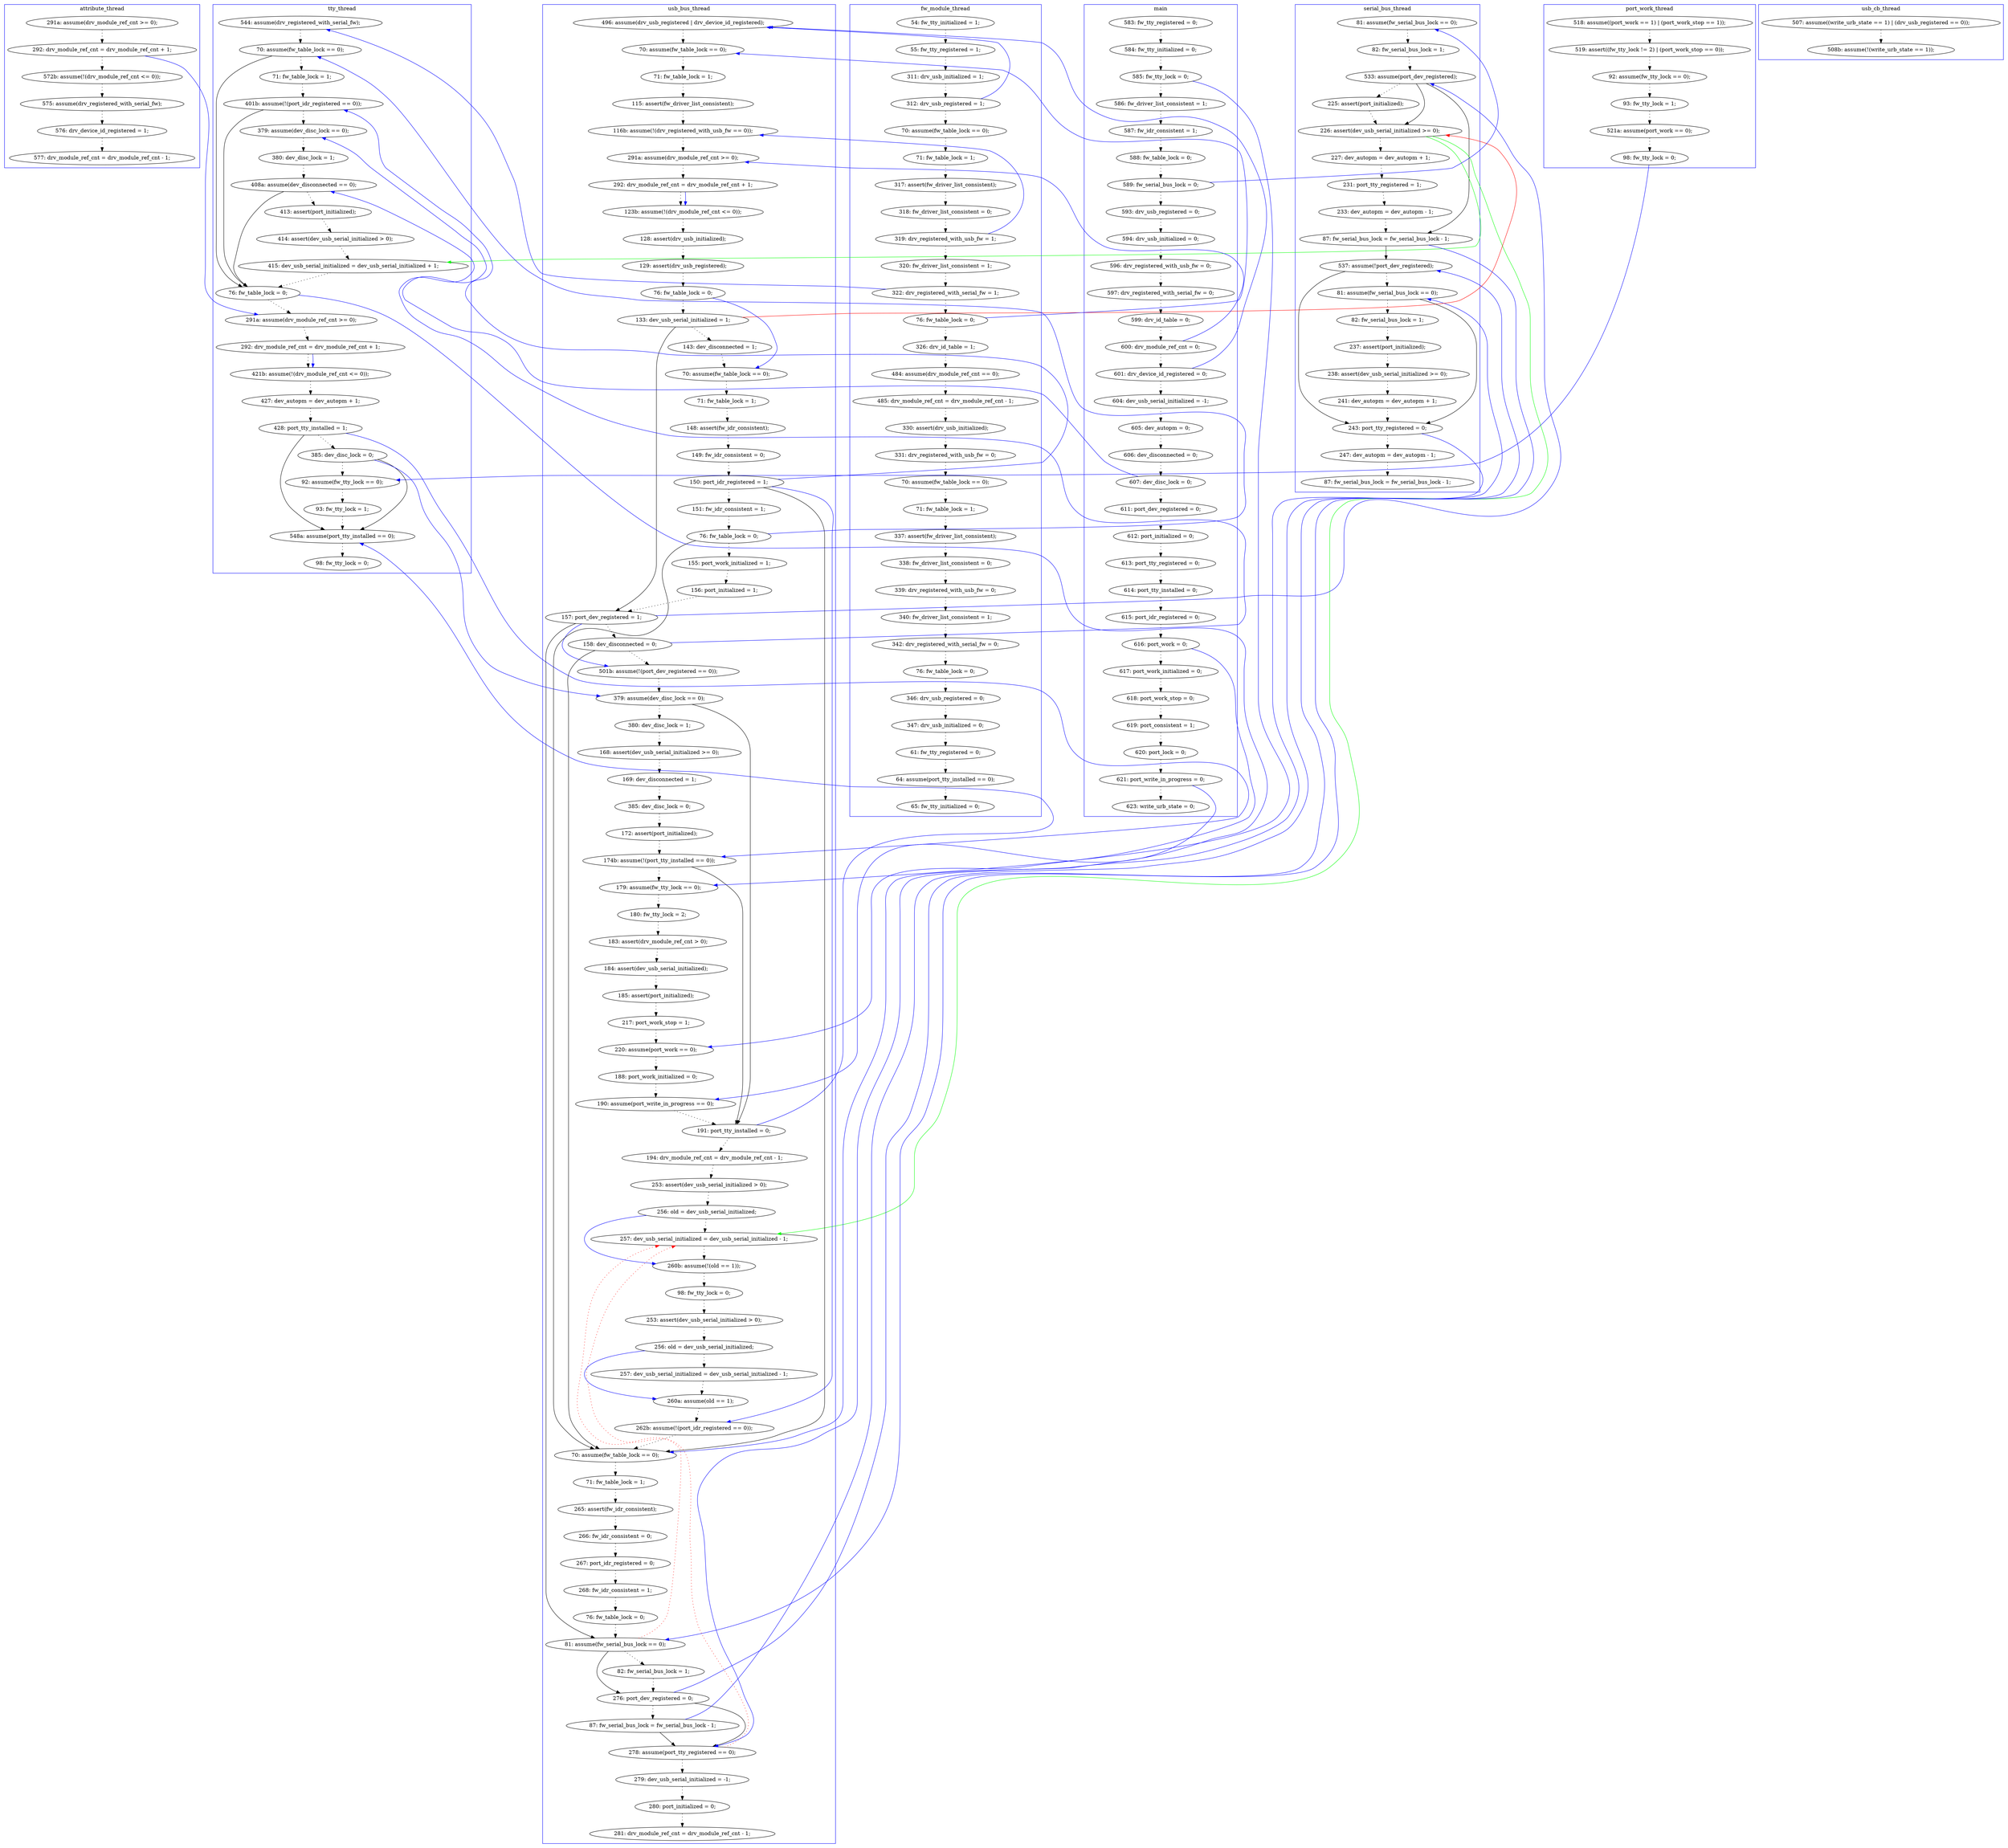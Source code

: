 digraph ProofObject {
	185 -> 356 [color = Black]
	192 -> 195 [style = dotted, color = black]
	78 -> 124 [style = dotted, color = black]
	332 -> 336 [style = dotted, color = black]
	81 -> 85 [style = dotted, color = black]
	196 -> 199 [style = dotted, color = black]
	131 -> 271 [color = Black]
	177 -> 178 [style = dotted, color = black]
	223 -> 226 [color = Blue, constraint = false]
	22 -> 23 [style = dotted, color = black]
	162 -> 166 [color = Blue, constraint = false]
	15 -> 16 [style = dotted, color = black]
	226 -> 230 [style = dotted, color = black]
	28 -> 29 [style = dotted, color = black]
	132 -> 145 [color = Black]
	2 -> 3 [style = dotted, color = black]
	46 -> 66 [style = dotted, color = black]
	276 -> 281 [style = dotted, color = black]
	204 -> 205 [style = dotted, color = black]
	236 -> 244 [style = dotted, color = black]
	145 -> 147 [style = dotted, color = black]
	98 -> 131 [color = Black]
	158 -> 166 [style = dotted, color = black]
	8 -> 9 [style = dotted, color = black]
	317 -> 339 [style = dotted, color = black]
	185 -> 204 [color = Blue, constraint = false]
	331 -> 332 [style = dotted, color = black]
	145 -> 153 [color = Green, constraint = false]
	235 -> 271 [color = Blue, constraint = false]
	16 -> 17 [style = dotted, color = black]
	5 -> 6 [style = dotted, color = black]
	153 -> 158 [style = dotted, color = black]
	190 -> 356 [color = Black]
	301 -> 318 [style = dotted, color = black]
	130 -> 138 [style = dotted, color = black]
	151 -> 153 [style = dotted, color = black]
	59 -> 60 [style = dotted, color = black]
	95 -> 109 [color = Blue, constraint = false]
	217 -> 218 [style = dotted, color = black]
	49 -> 52 [style = dotted, color = black]
	27 -> 28 [style = dotted, color = black]
	297 -> 301 [style = dotted, color = black]
	256 -> 258 [style = dotted, color = black]
	276 -> 306 [color = Black]
	312 -> 321 [style = dotted, color = black]
	321 -> 322 [style = dotted, color = black]
	122 -> 255 [color = Black]
	30 -> 216 [color = Blue, constraint = false]
	71 -> 74 [style = dotted, color = black]
	37 -> 38 [style = dotted, color = black]
	246 -> 247 [style = dotted, color = black]
	354 -> 355 [style = dotted, color = black]
	330 -> 331 [style = dotted, color = black]
	19 -> 138 [color = Blue, constraint = false]
	272 -> 276 [style = dotted, color = black]
	205 -> 206 [style = dotted, color = black]
	213 -> 215 [style = dotted, color = black]
	124 -> 125 [style = dotted, color = black]
	247 -> 250 [color = Blue, constraint = false]
	25 -> 213 [color = Blue, constraint = false]
	8 -> 93 [color = Blue, constraint = false]
	12 -> 13 [style = dotted, color = black]
	290 -> 294 [style = dotted, color = black]
	26 -> 27 [style = dotted, color = black]
	145 -> 224 [color = Green, constraint = false]
	180 -> 235 [style = dotted, color = black]
	202 -> 204 [style = dotted, color = black]
	343 -> 351 [style = dotted, color = black]
	54 -> 56 [style = dotted, color = black]
	161 -> 162 [style = dotted, color = black]
	64 -> 66 [color = Blue, constraint = false]
	176 -> 177 [style = dotted, color = black]
	326 -> 328 [style = dotted, color = black]
	191 -> 192 [style = dotted, color = black]
	6 -> 7 [style = dotted, color = black]
	281 -> 306 [color = Black]
	118 -> 311 [style = dotted, color = black]
	122 -> 126 [style = dotted, color = black]
	167 -> 171 [style = dotted, color = black]
	184 -> 185 [style = dotted, color = black]
	346 -> 356 [style = dotted, color = black]
	206 -> 207 [style = dotted, color = black]
	25 -> 26 [style = dotted, color = black]
	351 -> 354 [style = dotted, color = black]
	125 -> 130 [style = dotted, color = black]
	131 -> 132 [color = Blue, constraint = false]
	148 -> 151 [style = dotted, color = black]
	146 -> 148 [style = dotted, color = black]
	311 -> 312 [style = dotted, color = black]
	235 -> 278 [color = Black]
	132 -> 140 [style = dotted, color = black]
	356 -> 373 [style = dotted, color = black]
	287 -> 317 [style = dotted, color = black]
	278 -> 297 [color = Black]
	328 -> 329 [style = dotted, color = black]
	167 -> 171 [color = Blue, constraint = false]
	191 -> 217 [color = Black]
	248 -> 250 [style = dotted, color = black]
	56 -> 74 [color = Blue, constraint = false]
	258 -> 259 [style = dotted, color = black]
	131 -> 135 [style = dotted, color = black]
	289 -> 290 [style = dotted, color = black]
	341 -> 344 [style = dotted, color = black]
	115 -> 117 [style = dotted, color = black]
	216 -> 217 [style = dotted, color = black]
	244 -> 286 [style = dotted, color = black]
	122 -> 124 [color = Blue, constraint = false]
	138 -> 139 [style = dotted, color = black]
	18 -> 19 [style = dotted, color = black]
	139 -> 146 [style = dotted, color = black]
	89 -> 95 [style = dotted, color = black]
	98 -> 145 [color = Red, constraint = false]
	64 -> 118 [style = dotted, color = black]
	94 -> 132 [style = dotted, color = black]
	264 -> 271 [style = dotted, color = black]
	109 -> 110 [style = dotted, color = black]
	95 -> 98 [style = dotted, color = black]
	23 -> 24 [style = dotted, color = black]
	199 -> 202 [style = dotted, color = black]
	11 -> 12 [style = dotted, color = black]
	230 -> 246 [style = dotted, color = black]
	80 -> 81 [style = dotted, color = black]
	147 -> 172 [style = dotted, color = black]
	271 -> 224 [style = dotted, color = red, constraint = false]
	30 -> 31 [style = dotted, color = black]
	38 -> 42 [style = dotted, color = black]
	190 -> 345 [style = dotted, color = black]
	81 -> 85 [color = Blue, constraint = false]
	306 -> 224 [style = dotted, color = red, constraint = false]
	93 -> 94 [style = dotted, color = black]
	117 -> 255 [color = Black]
	325 -> 326 [style = dotted, color = black]
	215 -> 216 [style = dotted, color = black]
	29 -> 30 [style = dotted, color = black]
	60 -> 64 [style = dotted, color = black]
	135 -> 255 [color = Black]
	124 -> 158 [color = Black]
	20 -> 21 [style = dotted, color = black]
	295 -> 296 [style = dotted, color = black]
	204 -> 217 [color = Black]
	129 -> 131 [style = dotted, color = black]
	130 -> 158 [color = Black]
	223 -> 224 [style = dotted, color = black]
	306 -> 307 [style = dotted, color = black]
	146 -> 158 [color = Black]
	67 -> 71 [style = dotted, color = black]
	307 -> 308 [style = dotted, color = black]
	185 -> 190 [style = dotted, color = black]
	271 -> 272 [style = dotted, color = black]
	24 -> 25 [style = dotted, color = black]
	195 -> 196 [style = dotted, color = black]
	110 -> 114 [style = dotted, color = black]
	271 -> 276 [color = Black]
	218 -> 222 [style = dotted, color = black]
	171 -> 184 [style = dotted, color = black]
	336 -> 340 [style = dotted, color = black]
	140 -> 145 [style = dotted, color = black]
	261 -> 264 [style = dotted, color = black]
	119 -> 122 [style = dotted, color = black]
	260 -> 261 [style = dotted, color = black]
	114 -> 115 [style = dotted, color = black]
	255 -> 256 [style = dotted, color = black]
	74 -> 80 [style = dotted, color = black]
	329 -> 330 [style = dotted, color = black]
	7 -> 8 [style = dotted, color = black]
	4 -> 5 [style = dotted, color = black]
	308 -> 310 [style = dotted, color = black]
	56 -> 59 [style = dotted, color = black]
	3 -> 4 [style = dotted, color = black]
	296 -> 297 [style = dotted, color = black]
	126 -> 129 [style = dotted, color = black]
	98 -> 106 [style = dotted, color = black]
	52 -> 54 [style = dotted, color = black]
	135 -> 146 [color = Blue, constraint = false]
	14 -> 80 [color = Blue, constraint = false]
	224 -> 226 [style = dotted, color = black]
	281 -> 289 [color = Blue, constraint = false]
	250 -> 252 [style = dotted, color = black]
	154 -> 191 [style = dotted, color = black]
	259 -> 260 [style = dotted, color = black]
	14 -> 15 [style = dotted, color = black]
	178 -> 179 [style = dotted, color = black]
	339 -> 345 [color = Blue, constraint = false]
	117 -> 252 [color = Blue, constraint = false]
	212 -> 213 [style = dotted, color = black]
	247 -> 248 [style = dotted, color = black]
	297 -> 306 [color = Blue, constraint = false]
	190 -> 191 [color = Blue, constraint = false]
	209 -> 212 [style = dotted, color = black]
	276 -> 278 [color = Blue, constraint = false]
	162 -> 176 [style = dotted, color = black]
	19 -> 20 [style = dotted, color = black]
	4 -> 205 [color = Blue, constraint = false]
	278 -> 289 [style = dotted, color = black]
	172 -> 180 [style = dotted, color = black]
	88 -> 89 [style = dotted, color = black]
	207 -> 208 [style = dotted, color = black]
	85 -> 88 [style = dotted, color = black]
	66 -> 67 [style = dotted, color = black]
	15 -> 46 [color = Blue, constraint = false]
	43 -> 46 [color = Blue, constraint = false]
	345 -> 346 [style = dotted, color = black]
	294 -> 295 [style = dotted, color = black]
	135 -> 154 [style = dotted, color = black]
	13 -> 14 [style = dotted, color = black]
	43 -> 48 [style = dotted, color = black]
	17 -> 18 [style = dotted, color = black]
	289 -> 297 [color = Black]
	132 -> 235 [color = Black]
	106 -> 109 [style = dotted, color = black]
	286 -> 287 [style = dotted, color = black]
	60 -> 78 [color = Blue, constraint = false]
	340 -> 343 [style = dotted, color = black]
	252 -> 255 [style = dotted, color = black]
	158 -> 255 [color = Blue, constraint = false]
	42 -> 43 [style = dotted, color = black]
	208 -> 209 [style = dotted, color = black]
	117 -> 130 [color = Blue, constraint = false]
	10 -> 11 [style = dotted, color = black]
	322 -> 325 [style = dotted, color = black]
	131 -> 154 [color = Blue, constraint = false]
	21 -> 22 [style = dotted, color = black]
	166 -> 167 [style = dotted, color = black]
	217 -> 356 [color = Blue, constraint = false]
	117 -> 119 [style = dotted, color = black]
	9 -> 10 [style = dotted, color = black]
	222 -> 223 [style = dotted, color = black]
	48 -> 49 [style = dotted, color = black]
	subgraph cluster6 {
		label = usb_cb_thread
		color = blue
		341  [label = "507: assume((write_urb_state == 1) | (drv_usb_registered == 0));"]
		344  [label = "508b: assume(!(write_urb_state == 1));"]
	}
	subgraph cluster7 {
		label = port_work_thread
		color = blue
		244  [label = "519: assert((fw_tty_lock != 2) | (port_work_stop == 0));"]
		317  [label = "521a: assume(port_work == 0);"]
		236  [label = "518: assume((port_work == 1) | (port_work_stop == 1));"]
		287  [label = "93: fw_tty_lock = 1;"]
		339  [label = "98: fw_tty_lock = 0;"]
		286  [label = "92: assume(fw_tty_lock == 0);"]
	}
	subgraph cluster5 {
		label = attribute_thread
		color = blue
		179  [label = "577: drv_module_ref_cnt = drv_module_ref_cnt - 1;"]
		178  [label = "576: drv_device_id_registered = 1;"]
		162  [label = "292: drv_module_ref_cnt = drv_module_ref_cnt + 1;"]
		177  [label = "575: assume(drv_registered_with_serial_fw);"]
		176  [label = "572b: assume(!(drv_module_ref_cnt <= 0));"]
		161  [label = "291a: assume(drv_module_ref_cnt >= 0);"]
	}
	subgraph cluster0 {
		label = main
		color = blue
		13  [label = "599: drv_id_table = 0;"]
		14  [label = "600: drv_module_ref_cnt = 0;"]
		27  [label = "618: port_work_stop = 0;"]
		2  [label = "583: fw_tty_registered = 0;"]
		30  [label = "621: port_write_in_progress = 0;"]
		5  [label = "586: fw_driver_list_consistent = 1;"]
		7  [label = "588: fw_table_lock = 0;"]
		31  [label = "623: write_urb_state = 0;"]
		9  [label = "593: drv_usb_registered = 0;"]
		12  [label = "597: drv_registered_with_serial_fw = 0;"]
		15  [label = "601: drv_device_id_registered = 0;"]
		16  [label = "604: dev_usb_serial_initialized = -1;"]
		3  [label = "584: fw_tty_initialized = 0;"]
		20  [label = "611: port_dev_registered = 0;"]
		18  [label = "606: dev_disconnected = 0;"]
		10  [label = "594: drv_usb_initialized = 0;"]
		8  [label = "589: fw_serial_bus_lock = 0;"]
		11  [label = "596: drv_registered_with_usb_fw = 0;"]
		25  [label = "616: port_work = 0;"]
		24  [label = "615: port_idr_registered = 0;"]
		26  [label = "617: port_work_initialized = 0;"]
		21  [label = "612: port_initialized = 0;"]
		22  [label = "613: port_tty_registered = 0;"]
		19  [label = "607: dev_disc_lock = 0;"]
		28  [label = "619: port_consistent = 1;"]
		4  [label = "585: fw_tty_lock = 0;"]
		6  [label = "587: fw_idr_consistent = 1;"]
		17  [label = "605: dev_autopm = 0;"]
		29  [label = "620: port_lock = 0;"]
		23  [label = "614: port_tty_installed = 0;"]
	}
	subgraph cluster1 {
		label = fw_module_thread
		color = blue
		43  [label = "312: drv_usb_registered = 1;"]
		118  [label = "326: drv_id_table = 1;"]
		322  [label = "331: drv_registered_with_usb_fw = 0;"]
		59  [label = "320: fw_driver_list_consistent = 1;"]
		52  [label = "317: assert(fw_driver_list_consistent);"]
		325  [label = "70: assume(fw_table_lock == 0);"]
		49  [label = "71: fw_table_lock = 1;"]
		336  [label = "76: fw_table_lock = 0;"]
		37  [label = "54: fw_tty_initialized = 1;"]
		311  [label = "484: assume(drv_module_ref_cnt == 0);"]
		331  [label = "340: fw_driver_list_consistent = 1;"]
		64  [label = "76: fw_table_lock = 0;"]
		330  [label = "339: drv_registered_with_usb_fw = 0;"]
		343  [label = "347: drv_usb_initialized = 0;"]
		328  [label = "337: assert(fw_driver_list_consistent);"]
		38  [label = "55: fw_tty_registered = 1;"]
		48  [label = "70: assume(fw_table_lock == 0);"]
		329  [label = "338: fw_driver_list_consistent = 0;"]
		332  [label = "342: drv_registered_with_serial_fw = 0;"]
		42  [label = "311: drv_usb_initialized = 1;"]
		321  [label = "330: assert(drv_usb_initialized);"]
		326  [label = "71: fw_table_lock = 1;"]
		312  [label = "485: drv_module_ref_cnt = drv_module_ref_cnt - 1;"]
		54  [label = "318: fw_driver_list_consistent = 0;"]
		56  [label = "319: drv_registered_with_usb_fw = 1;"]
		60  [label = "322: drv_registered_with_serial_fw = 1;"]
		355  [label = "65: fw_tty_initialized = 0;"]
		351  [label = "61: fw_tty_registered = 0;"]
		354  [label = "64: assume(port_tty_installed == 0);"]
		340  [label = "346: drv_usb_registered = 0;"]
	}
	subgraph cluster4 {
		label = tty_thread
		color = blue
		158  [label = "76: fw_table_lock = 0;"]
		166  [label = "291a: assume(drv_module_ref_cnt >= 0);"]
		125  [label = "71: fw_table_lock = 1;"]
		148  [label = "413: assert(port_initialized);"]
		139  [label = "380: dev_disc_lock = 1;"]
		190  [label = "385: dev_disc_lock = 0;"]
		185  [label = "428: port_tty_installed = 1;"]
		146  [label = "408a: assume(dev_disconnected == 0);"]
		184  [label = "427: dev_autopm = dev_autopm + 1;"]
		167  [label = "292: drv_module_ref_cnt = drv_module_ref_cnt + 1;"]
		153  [label = "415: dev_usb_serial_initialized = dev_usb_serial_initialized + 1;"]
		345  [label = "92: assume(fw_tty_lock == 0);"]
		373  [label = "98: fw_tty_lock = 0;"]
		171  [label = "421b: assume(!(drv_module_ref_cnt <= 0));"]
		130  [label = "401b: assume(!(port_idr_registered == 0));"]
		356  [label = "548a: assume(port_tty_installed == 0);"]
		78  [label = "544: assume(drv_registered_with_serial_fw);"]
		346  [label = "93: fw_tty_lock = 1;"]
		138  [label = "379: assume(dev_disc_lock == 0);"]
		151  [label = "414: assert(dev_usb_serial_initialized > 0);"]
		124  [label = "70: assume(fw_table_lock == 0);"]
	}
	subgraph cluster3 {
		label = serial_bus_thread
		color = blue
		235  [label = "87: fw_serial_bus_lock = fw_serial_bus_lock - 1;"]
		172  [label = "231: port_tty_registered = 1;"]
		294  [label = "237: assert(port_initialized);"]
		93  [label = "81: assume(fw_serial_bus_lock == 0);"]
		140  [label = "225: assert(port_initialized);"]
		296  [label = "241: dev_autopm = dev_autopm + 1;"]
		145  [label = "226: assert(dev_usb_serial_initialized >= 0);"]
		290  [label = "82: fw_serial_bus_lock = 1;"]
		180  [label = "233: dev_autopm = dev_autopm - 1;"]
		297  [label = "243: port_tty_registered = 0;"]
		289  [label = "81: assume(fw_serial_bus_lock == 0);"]
		295  [label = "238: assert(dev_usb_serial_initialized >= 0);"]
		278  [label = "537: assume(!port_dev_registered);"]
		318  [label = "87: fw_serial_bus_lock = fw_serial_bus_lock - 1;"]
		94  [label = "82: fw_serial_bus_lock = 1;"]
		132  [label = "533: assume(port_dev_registered);"]
		147  [label = "227: dev_autopm = dev_autopm + 1;"]
		301  [label = "247: dev_autopm = dev_autopm - 1;"]
	}
	subgraph cluster2 {
		label = usb_bus_thread
		color = blue
		74  [label = "116b: assume(!(drv_registered_with_usb_fw == 0));"]
		209  [label = "185: assert(port_initialized);"]
		202  [label = "172: assert(port_initialized);"]
		204  [label = "174b: assume(!(port_tty_installed == 0));"]
		66  [label = "70: assume(fw_table_lock == 0);"]
		310  [label = "281: drv_module_ref_cnt = drv_module_ref_cnt - 1;"]
		109  [label = "70: assume(fw_table_lock == 0);"]
		226  [label = "260b: assume(!(old == 1));"]
		114  [label = "148: assert(fw_idr_consistent);"]
		217  [label = "191: port_tty_installed = 0;"]
		122  [label = "76: fw_table_lock = 0;"]
		195  [label = "168: assert(dev_usb_serial_initialized >= 0);"]
		247  [label = "256: old = dev_usb_serial_initialized;"]
		216  [label = "190: assume(port_write_in_progress == 0);"]
		110  [label = "71: fw_table_lock = 1;"]
		199  [label = "385: dev_disc_lock = 0;"]
		222  [label = "253: assert(dev_usb_serial_initialized > 0);"]
		223  [label = "256: old = dev_usb_serial_initialized;"]
		248  [label = "257: dev_usb_serial_initialized = dev_usb_serial_initialized - 1;"]
		205  [label = "179: assume(fw_tty_lock == 0);"]
		246  [label = "253: assert(dev_usb_serial_initialized > 0);"]
		115  [label = "149: fw_idr_consistent = 0;"]
		98  [label = "133: dev_usb_serial_initialized = 1;"]
		129  [label = "156: port_initialized = 1;"]
		264  [label = "76: fw_table_lock = 0;"]
		218  [label = "194: drv_module_ref_cnt = drv_module_ref_cnt - 1;"]
		126  [label = "155: port_work_initialized = 1;"]
		46  [label = "496: assume(drv_usb_registered | drv_device_id_registered);"]
		255  [label = "70: assume(fw_table_lock == 0);"]
		191  [label = "379: assume(dev_disc_lock == 0);"]
		259  [label = "266: fw_idr_consistent = 0;"]
		261  [label = "268: fw_idr_consistent = 1;"]
		260  [label = "267: port_idr_registered = 0;"]
		307  [label = "279: dev_usb_serial_initialized = -1;"]
		306  [label = "278: assume(port_tty_registered == 0);"]
		196  [label = "169: dev_disconnected = 1;"]
		119  [label = "151: fw_idr_consistent = 1;"]
		212  [label = "217: port_work_stop = 1;"]
		276  [label = "276: port_dev_registered = 0;"]
		256  [label = "71: fw_table_lock = 1;"]
		215  [label = "188: port_work_initialized = 0;"]
		71  [label = "115: assert(fw_driver_list_consistent);"]
		271  [label = "81: assume(fw_serial_bus_lock == 0);"]
		281  [label = "87: fw_serial_bus_lock = fw_serial_bus_lock - 1;"]
		85  [label = "123b: assume(!(drv_module_ref_cnt <= 0));"]
		213  [label = "220: assume(port_work == 0);"]
		80  [label = "291a: assume(drv_module_ref_cnt >= 0);"]
		224  [label = "257: dev_usb_serial_initialized = dev_usb_serial_initialized - 1;"]
		154  [label = "501b: assume(!(port_dev_registered == 0));"]
		81  [label = "292: drv_module_ref_cnt = drv_module_ref_cnt + 1;"]
		117  [label = "150: port_idr_registered = 1;"]
		206  [label = "180: fw_tty_lock = 2;"]
		89  [label = "129: assert(drv_usb_registered);"]
		88  [label = "128: assert(drv_usb_initialized);"]
		135  [label = "158: dev_disconnected = 0;"]
		258  [label = "265: assert(fw_idr_consistent);"]
		207  [label = "183: assert(drv_module_ref_cnt > 0);"]
		67  [label = "71: fw_table_lock = 1;"]
		192  [label = "380: dev_disc_lock = 1;"]
		208  [label = "184: assert(dev_usb_serial_initialized);"]
		106  [label = "143: dev_disconnected = 1;"]
		131  [label = "157: port_dev_registered = 1;"]
		308  [label = "280: port_initialized = 0;"]
		95  [label = "76: fw_table_lock = 0;"]
		272  [label = "82: fw_serial_bus_lock = 1;"]
		252  [label = "262b: assume(!(port_idr_registered == 0));"]
		230  [label = "98: fw_tty_lock = 0;"]
		250  [label = "260a: assume(old == 1);"]
	}
}